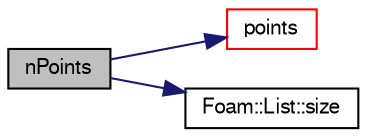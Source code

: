 digraph "nPoints"
{
  bgcolor="transparent";
  edge [fontname="FreeSans",fontsize="10",labelfontname="FreeSans",labelfontsize="10"];
  node [fontname="FreeSans",fontsize="10",shape=record];
  rankdir="LR";
  Node1028 [label="nPoints",height=0.2,width=0.4,color="black", fillcolor="grey75", style="filled", fontcolor="black"];
  Node1028 -> Node1029 [color="midnightblue",fontsize="10",style="solid",fontname="FreeSans"];
  Node1029 [label="points",height=0.2,width=0.4,color="red",URL="$a29702.html#ac44123fc1265297c41a43c3b62fdb4c2",tooltip="Return points. "];
  Node1028 -> Node1031 [color="midnightblue",fontsize="10",style="solid",fontname="FreeSans"];
  Node1031 [label="Foam::List::size",height=0.2,width=0.4,color="black",URL="$a25694.html#a8a5f6fa29bd4b500caf186f60245b384",tooltip="Override size to be inconsistent with allocated storage. "];
}
